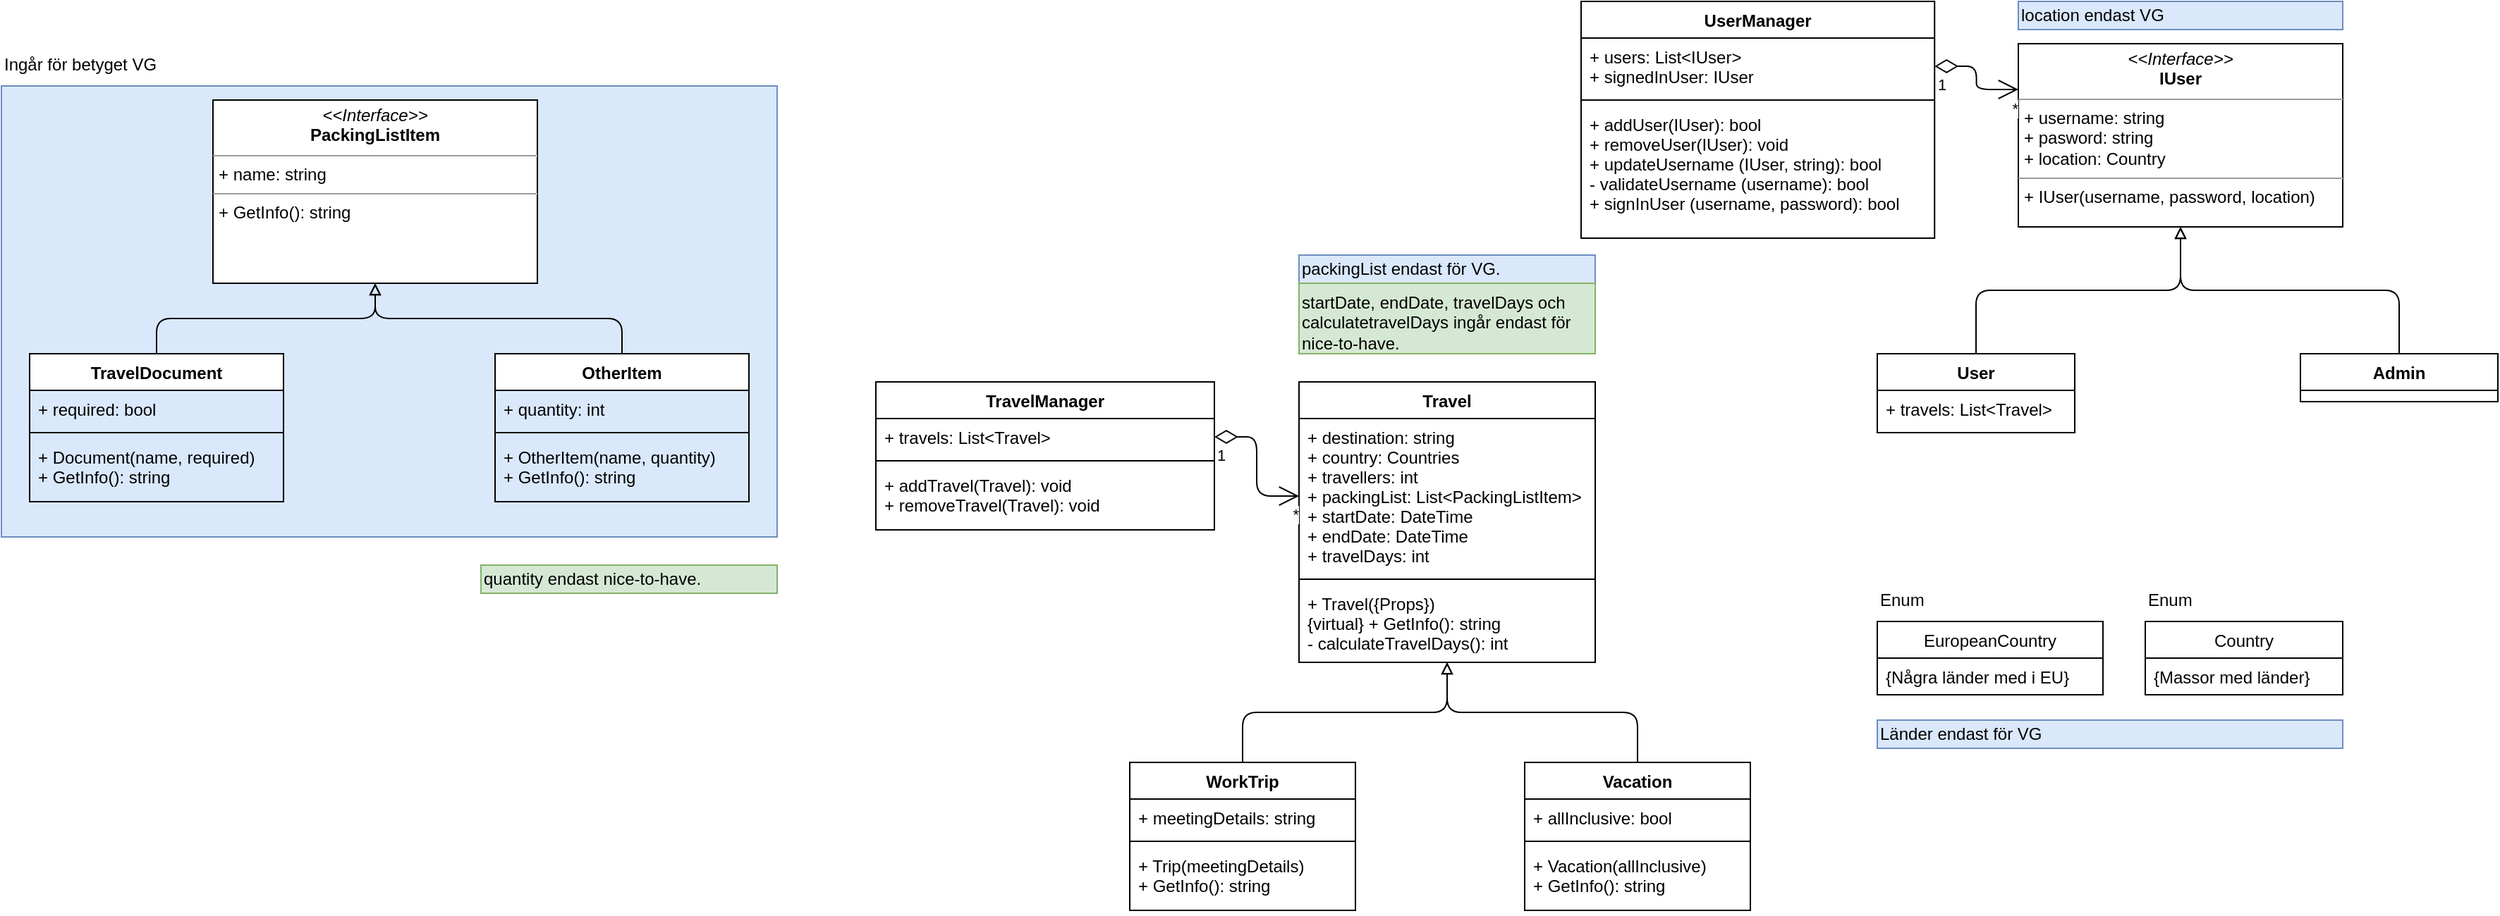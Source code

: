 <mxfile version="22.0.6" type="github">
  <diagram id="C5RBs43oDa-KdzZeNtuy" name="Page-1">
    <mxGraphModel dx="2577" dy="930" grid="1" gridSize="10" guides="1" tooltips="1" connect="1" arrows="1" fold="1" page="1" pageScale="1" pageWidth="827" pageHeight="1169" math="0" shadow="0">
      <root>
        <mxCell id="WIyWlLk6GJQsqaUBKTNV-0" />
        <mxCell id="WIyWlLk6GJQsqaUBKTNV-1" parent="WIyWlLk6GJQsqaUBKTNV-0" />
        <mxCell id="xlBU8newwTKrscxf5Coa-59" value="" style="rounded=0;whiteSpace=wrap;html=1;fillColor=#dae8fc;strokeColor=#6c8ebf;" vertex="1" parent="WIyWlLk6GJQsqaUBKTNV-1">
          <mxGeometry x="-80" y="80" width="550" height="320" as="geometry" />
        </mxCell>
        <mxCell id="xlBU8newwTKrscxf5Coa-60" style="edgeStyle=orthogonalEdgeStyle;rounded=1;sketch=0;orthogonalLoop=1;jettySize=auto;html=1;exitX=0.5;exitY=0;exitDx=0;exitDy=0;entryX=0.5;entryY=1;entryDx=0;entryDy=0;shadow=0;fontColor=#3333FF;endArrow=block;endFill=0;" edge="1" parent="WIyWlLk6GJQsqaUBKTNV-1" source="xlBU8newwTKrscxf5Coa-61" target="xlBU8newwTKrscxf5Coa-70">
          <mxGeometry relative="1" as="geometry" />
        </mxCell>
        <mxCell id="xlBU8newwTKrscxf5Coa-61" value="Vacation" style="swimlane;fontStyle=1;align=center;verticalAlign=top;childLayout=stackLayout;horizontal=1;startSize=26;horizontalStack=0;resizeParent=1;resizeParentMax=0;resizeLast=0;collapsible=1;marginBottom=0;" vertex="1" parent="WIyWlLk6GJQsqaUBKTNV-1">
          <mxGeometry x="1000" y="560" width="160" height="105" as="geometry" />
        </mxCell>
        <mxCell id="xlBU8newwTKrscxf5Coa-62" value="+ allInclusive: bool" style="text;strokeColor=none;fillColor=none;align=left;verticalAlign=top;spacingLeft=4;spacingRight=4;overflow=hidden;rotatable=0;points=[[0,0.5],[1,0.5]];portConstraint=eastwest;" vertex="1" parent="xlBU8newwTKrscxf5Coa-61">
          <mxGeometry y="26" width="160" height="26" as="geometry" />
        </mxCell>
        <mxCell id="xlBU8newwTKrscxf5Coa-63" value="" style="line;strokeWidth=1;fillColor=none;align=left;verticalAlign=middle;spacingTop=-1;spacingLeft=3;spacingRight=3;rotatable=0;labelPosition=right;points=[];portConstraint=eastwest;strokeColor=inherit;" vertex="1" parent="xlBU8newwTKrscxf5Coa-61">
          <mxGeometry y="52" width="160" height="8" as="geometry" />
        </mxCell>
        <mxCell id="xlBU8newwTKrscxf5Coa-64" value="+ Vacation(allInclusive)&#xa;+ GetInfo(): string" style="text;strokeColor=none;fillColor=none;align=left;verticalAlign=top;spacingLeft=4;spacingRight=4;overflow=hidden;rotatable=0;points=[[0,0.5],[1,0.5]];portConstraint=eastwest;" vertex="1" parent="xlBU8newwTKrscxf5Coa-61">
          <mxGeometry y="60" width="160" height="45" as="geometry" />
        </mxCell>
        <mxCell id="xlBU8newwTKrscxf5Coa-65" style="edgeStyle=orthogonalEdgeStyle;rounded=1;sketch=0;orthogonalLoop=1;jettySize=auto;html=1;exitX=0.5;exitY=0;exitDx=0;exitDy=0;entryX=0.5;entryY=1;entryDx=0;entryDy=0;shadow=0;fontColor=#3333FF;endArrow=block;endFill=0;" edge="1" parent="WIyWlLk6GJQsqaUBKTNV-1" source="xlBU8newwTKrscxf5Coa-66" target="xlBU8newwTKrscxf5Coa-70">
          <mxGeometry relative="1" as="geometry" />
        </mxCell>
        <mxCell id="xlBU8newwTKrscxf5Coa-66" value="WorkTrip" style="swimlane;fontStyle=1;align=center;verticalAlign=top;childLayout=stackLayout;horizontal=1;startSize=26;horizontalStack=0;resizeParent=1;resizeParentMax=0;resizeLast=0;collapsible=1;marginBottom=0;" vertex="1" parent="WIyWlLk6GJQsqaUBKTNV-1">
          <mxGeometry x="720" y="560" width="160" height="105" as="geometry" />
        </mxCell>
        <mxCell id="xlBU8newwTKrscxf5Coa-67" value="+ meetingDetails: string" style="text;strokeColor=none;fillColor=none;align=left;verticalAlign=top;spacingLeft=4;spacingRight=4;overflow=hidden;rotatable=0;points=[[0,0.5],[1,0.5]];portConstraint=eastwest;" vertex="1" parent="xlBU8newwTKrscxf5Coa-66">
          <mxGeometry y="26" width="160" height="26" as="geometry" />
        </mxCell>
        <mxCell id="xlBU8newwTKrscxf5Coa-68" value="" style="line;strokeWidth=1;fillColor=none;align=left;verticalAlign=middle;spacingTop=-1;spacingLeft=3;spacingRight=3;rotatable=0;labelPosition=right;points=[];portConstraint=eastwest;strokeColor=inherit;" vertex="1" parent="xlBU8newwTKrscxf5Coa-66">
          <mxGeometry y="52" width="160" height="8" as="geometry" />
        </mxCell>
        <mxCell id="xlBU8newwTKrscxf5Coa-69" value="+ Trip(meetingDetails)&#xa;+ GetInfo(): string" style="text;strokeColor=none;fillColor=none;align=left;verticalAlign=top;spacingLeft=4;spacingRight=4;overflow=hidden;rotatable=0;points=[[0,0.5],[1,0.5]];portConstraint=eastwest;" vertex="1" parent="xlBU8newwTKrscxf5Coa-66">
          <mxGeometry y="60" width="160" height="45" as="geometry" />
        </mxCell>
        <mxCell id="xlBU8newwTKrscxf5Coa-70" value="Travel" style="swimlane;fontStyle=1;align=center;verticalAlign=top;childLayout=stackLayout;horizontal=1;startSize=26;horizontalStack=0;resizeParent=1;resizeParentMax=0;resizeLast=0;collapsible=1;marginBottom=0;" vertex="1" parent="WIyWlLk6GJQsqaUBKTNV-1">
          <mxGeometry x="840" y="290" width="210" height="199" as="geometry" />
        </mxCell>
        <mxCell id="xlBU8newwTKrscxf5Coa-71" value="+ destination: string&#xa;+ country: Countries&#xa;+ travellers: int&#xa;+ packingList: List&lt;PackingListItem&gt;&#xa;+ startDate: DateTime&#xa;+ endDate: DateTime&#xa;+ travelDays: int" style="text;strokeColor=none;fillColor=none;align=left;verticalAlign=top;spacingLeft=4;spacingRight=4;overflow=hidden;rotatable=0;points=[[0,0.5],[1,0.5]];portConstraint=eastwest;" vertex="1" parent="xlBU8newwTKrscxf5Coa-70">
          <mxGeometry y="26" width="210" height="110" as="geometry" />
        </mxCell>
        <mxCell id="xlBU8newwTKrscxf5Coa-72" value="" style="line;strokeWidth=1;fillColor=none;align=left;verticalAlign=middle;spacingTop=-1;spacingLeft=3;spacingRight=3;rotatable=0;labelPosition=right;points=[];portConstraint=eastwest;strokeColor=inherit;" vertex="1" parent="xlBU8newwTKrscxf5Coa-70">
          <mxGeometry y="136" width="210" height="8" as="geometry" />
        </mxCell>
        <mxCell id="xlBU8newwTKrscxf5Coa-73" value="+ Travel({Props})&#xa;{virtual} + GetInfo(): string&#xa;- calculateTravelDays(): int" style="text;strokeColor=none;fillColor=none;align=left;verticalAlign=top;spacingLeft=4;spacingRight=4;overflow=hidden;rotatable=0;points=[[0,0.5],[1,0.5]];portConstraint=eastwest;" vertex="1" parent="xlBU8newwTKrscxf5Coa-70">
          <mxGeometry y="144" width="210" height="55" as="geometry" />
        </mxCell>
        <mxCell id="xlBU8newwTKrscxf5Coa-74" style="edgeStyle=orthogonalEdgeStyle;rounded=1;sketch=0;orthogonalLoop=1;jettySize=auto;html=1;exitX=0.5;exitY=0;exitDx=0;exitDy=0;shadow=0;fontColor=#000000;endArrow=block;endFill=0;entryX=0.5;entryY=1;entryDx=0;entryDy=0;" edge="1" parent="WIyWlLk6GJQsqaUBKTNV-1" source="xlBU8newwTKrscxf5Coa-75" target="xlBU8newwTKrscxf5Coa-113">
          <mxGeometry relative="1" as="geometry">
            <mxPoint x="130" y="480" as="targetPoint" />
          </mxGeometry>
        </mxCell>
        <mxCell id="xlBU8newwTKrscxf5Coa-75" value="TravelDocument" style="swimlane;fontStyle=1;align=center;verticalAlign=top;childLayout=stackLayout;horizontal=1;startSize=26;horizontalStack=0;resizeParent=1;resizeParentMax=0;resizeLast=0;collapsible=1;marginBottom=0;" vertex="1" parent="WIyWlLk6GJQsqaUBKTNV-1">
          <mxGeometry x="-60" y="270" width="180" height="105" as="geometry" />
        </mxCell>
        <mxCell id="xlBU8newwTKrscxf5Coa-76" value="+ required: bool" style="text;strokeColor=none;fillColor=none;align=left;verticalAlign=top;spacingLeft=4;spacingRight=4;overflow=hidden;rotatable=0;points=[[0,0.5],[1,0.5]];portConstraint=eastwest;" vertex="1" parent="xlBU8newwTKrscxf5Coa-75">
          <mxGeometry y="26" width="180" height="26" as="geometry" />
        </mxCell>
        <mxCell id="xlBU8newwTKrscxf5Coa-77" value="" style="line;strokeWidth=1;fillColor=none;align=left;verticalAlign=middle;spacingTop=-1;spacingLeft=3;spacingRight=3;rotatable=0;labelPosition=right;points=[];portConstraint=eastwest;strokeColor=inherit;" vertex="1" parent="xlBU8newwTKrscxf5Coa-75">
          <mxGeometry y="52" width="180" height="8" as="geometry" />
        </mxCell>
        <mxCell id="xlBU8newwTKrscxf5Coa-78" value="+ Document(name, required)&#xa;+ GetInfo(): string" style="text;strokeColor=none;fillColor=none;align=left;verticalAlign=top;spacingLeft=4;spacingRight=4;overflow=hidden;rotatable=0;points=[[0,0.5],[1,0.5]];portConstraint=eastwest;" vertex="1" parent="xlBU8newwTKrscxf5Coa-75">
          <mxGeometry y="60" width="180" height="45" as="geometry" />
        </mxCell>
        <mxCell id="xlBU8newwTKrscxf5Coa-79" value="TravelManager" style="swimlane;fontStyle=1;align=center;verticalAlign=top;childLayout=stackLayout;horizontal=1;startSize=26;horizontalStack=0;resizeParent=1;resizeParentMax=0;resizeLast=0;collapsible=1;marginBottom=0;" vertex="1" parent="WIyWlLk6GJQsqaUBKTNV-1">
          <mxGeometry x="540" y="290" width="240" height="105" as="geometry">
            <mxRectangle x="615.63" y="159" width="120" height="30" as="alternateBounds" />
          </mxGeometry>
        </mxCell>
        <mxCell id="xlBU8newwTKrscxf5Coa-80" value="+ travels: List&lt;Travel&gt;" style="text;strokeColor=none;fillColor=none;align=left;verticalAlign=top;spacingLeft=4;spacingRight=4;overflow=hidden;rotatable=0;points=[[0,0.5],[1,0.5]];portConstraint=eastwest;" vertex="1" parent="xlBU8newwTKrscxf5Coa-79">
          <mxGeometry y="26" width="240" height="26" as="geometry" />
        </mxCell>
        <mxCell id="xlBU8newwTKrscxf5Coa-81" value="" style="line;strokeWidth=1;fillColor=none;align=left;verticalAlign=middle;spacingTop=-1;spacingLeft=3;spacingRight=3;rotatable=0;labelPosition=right;points=[];portConstraint=eastwest;strokeColor=inherit;" vertex="1" parent="xlBU8newwTKrscxf5Coa-79">
          <mxGeometry y="52" width="240" height="8" as="geometry" />
        </mxCell>
        <mxCell id="xlBU8newwTKrscxf5Coa-82" value="+ addTravel(Travel): void&#xa;+ removeTravel(Travel): void" style="text;strokeColor=none;fillColor=none;align=left;verticalAlign=top;spacingLeft=4;spacingRight=4;overflow=hidden;rotatable=0;points=[[0,0.5],[1,0.5]];portConstraint=eastwest;" vertex="1" parent="xlBU8newwTKrscxf5Coa-79">
          <mxGeometry y="60" width="240" height="45" as="geometry" />
        </mxCell>
        <mxCell id="xlBU8newwTKrscxf5Coa-83" value="Ingår för betyget VG" style="text;html=1;strokeColor=none;fillColor=none;align=left;verticalAlign=middle;whiteSpace=wrap;rounded=0;" vertex="1" parent="WIyWlLk6GJQsqaUBKTNV-1">
          <mxGeometry x="-80" y="50" width="160" height="30" as="geometry" />
        </mxCell>
        <mxCell id="xlBU8newwTKrscxf5Coa-84" value="Country" style="swimlane;fontStyle=0;childLayout=stackLayout;horizontal=1;startSize=26;fillColor=none;horizontalStack=0;resizeParent=1;resizeParentMax=0;resizeLast=0;collapsible=1;marginBottom=0;" vertex="1" parent="WIyWlLk6GJQsqaUBKTNV-1">
          <mxGeometry x="1440" y="460" width="140" height="52" as="geometry" />
        </mxCell>
        <mxCell id="xlBU8newwTKrscxf5Coa-85" value="{Massor med länder}" style="text;strokeColor=none;fillColor=none;align=left;verticalAlign=top;spacingLeft=4;spacingRight=4;overflow=hidden;rotatable=0;points=[[0,0.5],[1,0.5]];portConstraint=eastwest;" vertex="1" parent="xlBU8newwTKrscxf5Coa-84">
          <mxGeometry y="26" width="140" height="26" as="geometry" />
        </mxCell>
        <mxCell id="xlBU8newwTKrscxf5Coa-86" value="Enum" style="text;html=1;strokeColor=none;fillColor=none;align=left;verticalAlign=middle;whiteSpace=wrap;rounded=0;" vertex="1" parent="WIyWlLk6GJQsqaUBKTNV-1">
          <mxGeometry x="1440" y="430" width="142.5" height="30" as="geometry" />
        </mxCell>
        <mxCell id="xlBU8newwTKrscxf5Coa-87" style="edgeStyle=orthogonalEdgeStyle;rounded=1;sketch=0;orthogonalLoop=1;jettySize=auto;html=1;exitX=0.5;exitY=0;exitDx=0;exitDy=0;entryX=0.5;entryY=1;entryDx=0;entryDy=0;shadow=0;fontColor=#000000;endArrow=block;endFill=0;" edge="1" parent="WIyWlLk6GJQsqaUBKTNV-1" source="xlBU8newwTKrscxf5Coa-88" target="xlBU8newwTKrscxf5Coa-106">
          <mxGeometry relative="1" as="geometry" />
        </mxCell>
        <mxCell id="xlBU8newwTKrscxf5Coa-88" value="User" style="swimlane;fontStyle=1;align=center;verticalAlign=top;childLayout=stackLayout;horizontal=1;startSize=26;horizontalStack=0;resizeParent=1;resizeParentMax=0;resizeLast=0;collapsible=1;marginBottom=0;" vertex="1" parent="WIyWlLk6GJQsqaUBKTNV-1">
          <mxGeometry x="1250" y="270" width="140" height="56" as="geometry" />
        </mxCell>
        <mxCell id="xlBU8newwTKrscxf5Coa-89" value="+ travels: List&lt;Travel&gt;" style="text;strokeColor=none;fillColor=none;align=left;verticalAlign=top;spacingLeft=4;spacingRight=4;overflow=hidden;rotatable=0;points=[[0,0.5],[1,0.5]];portConstraint=eastwest;" vertex="1" parent="xlBU8newwTKrscxf5Coa-88">
          <mxGeometry y="26" width="140" height="30" as="geometry" />
        </mxCell>
        <mxCell id="xlBU8newwTKrscxf5Coa-90" value="UserManager" style="swimlane;fontStyle=1;align=center;verticalAlign=top;childLayout=stackLayout;horizontal=1;startSize=26;horizontalStack=0;resizeParent=1;resizeParentMax=0;resizeLast=0;collapsible=1;marginBottom=0;" vertex="1" parent="WIyWlLk6GJQsqaUBKTNV-1">
          <mxGeometry x="1040" y="20" width="250.62" height="168" as="geometry" />
        </mxCell>
        <mxCell id="xlBU8newwTKrscxf5Coa-91" value="+ users: List&lt;IUser&gt;&#xa;+ signedInUser: IUser" style="text;strokeColor=none;fillColor=none;align=left;verticalAlign=top;spacingLeft=4;spacingRight=4;overflow=hidden;rotatable=0;points=[[0,0.5],[1,0.5]];portConstraint=eastwest;" vertex="1" parent="xlBU8newwTKrscxf5Coa-90">
          <mxGeometry y="26" width="250.62" height="40" as="geometry" />
        </mxCell>
        <mxCell id="xlBU8newwTKrscxf5Coa-92" value="" style="line;strokeWidth=1;fillColor=none;align=left;verticalAlign=middle;spacingTop=-1;spacingLeft=3;spacingRight=3;rotatable=0;labelPosition=right;points=[];portConstraint=eastwest;strokeColor=inherit;" vertex="1" parent="xlBU8newwTKrscxf5Coa-90">
          <mxGeometry y="66" width="250.62" height="8" as="geometry" />
        </mxCell>
        <mxCell id="xlBU8newwTKrscxf5Coa-93" value="+ addUser(IUser): bool&#xa;+ removeUser(IUser): void&#xa;+ updateUsername (IUser, string): bool&#xa;- validateUsername (username): bool&#xa;+ signInUser (username, password): bool" style="text;strokeColor=none;fillColor=none;align=left;verticalAlign=top;spacingLeft=4;spacingRight=4;overflow=hidden;rotatable=0;points=[[0,0.5],[1,0.5]];portConstraint=eastwest;" vertex="1" parent="xlBU8newwTKrscxf5Coa-90">
          <mxGeometry y="74" width="250.62" height="94" as="geometry" />
        </mxCell>
        <mxCell id="xlBU8newwTKrscxf5Coa-94" value="packingList endast för VG." style="text;html=1;strokeColor=#6c8ebf;fillColor=#dae8fc;align=left;verticalAlign=middle;whiteSpace=wrap;rounded=0;direction=west;flipV=1;flipH=1;" vertex="1" parent="WIyWlLk6GJQsqaUBKTNV-1">
          <mxGeometry x="840" y="200" width="210" height="20" as="geometry" />
        </mxCell>
        <mxCell id="xlBU8newwTKrscxf5Coa-95" value="EuropeanCountry" style="swimlane;fontStyle=0;childLayout=stackLayout;horizontal=1;startSize=26;fillColor=none;horizontalStack=0;resizeParent=1;resizeParentMax=0;resizeLast=0;collapsible=1;marginBottom=0;" vertex="1" parent="WIyWlLk6GJQsqaUBKTNV-1">
          <mxGeometry x="1250" y="460" width="160" height="52" as="geometry" />
        </mxCell>
        <mxCell id="xlBU8newwTKrscxf5Coa-96" value="{Några länder med i EU}" style="text;strokeColor=none;fillColor=none;align=left;verticalAlign=top;spacingLeft=4;spacingRight=4;overflow=hidden;rotatable=0;points=[[0,0.5],[1,0.5]];portConstraint=eastwest;" vertex="1" parent="xlBU8newwTKrscxf5Coa-95">
          <mxGeometry y="26" width="160" height="26" as="geometry" />
        </mxCell>
        <mxCell id="xlBU8newwTKrscxf5Coa-97" value="Enum" style="text;html=1;strokeColor=none;fillColor=none;align=left;verticalAlign=middle;whiteSpace=wrap;rounded=0;" vertex="1" parent="WIyWlLk6GJQsqaUBKTNV-1">
          <mxGeometry x="1250" y="430" width="140" height="30" as="geometry" />
        </mxCell>
        <mxCell id="xlBU8newwTKrscxf5Coa-98" style="edgeStyle=orthogonalEdgeStyle;rounded=1;sketch=0;orthogonalLoop=1;jettySize=auto;html=1;exitX=0.5;exitY=1;exitDx=0;exitDy=0;shadow=0;fontColor=#3333FF;endArrow=block;endFill=1;" edge="1" parent="WIyWlLk6GJQsqaUBKTNV-1">
          <mxGeometry relative="1" as="geometry">
            <mxPoint x="1520" y="460" as="sourcePoint" />
            <mxPoint x="1520" y="460" as="targetPoint" />
          </mxGeometry>
        </mxCell>
        <mxCell id="xlBU8newwTKrscxf5Coa-99" style="edgeStyle=orthogonalEdgeStyle;rounded=1;sketch=0;orthogonalLoop=1;jettySize=auto;html=1;exitX=0.5;exitY=0;exitDx=0;exitDy=0;entryX=0.5;entryY=1;entryDx=0;entryDy=0;shadow=0;fontColor=#000000;endArrow=block;endFill=0;" edge="1" parent="WIyWlLk6GJQsqaUBKTNV-1" source="xlBU8newwTKrscxf5Coa-100" target="xlBU8newwTKrscxf5Coa-113">
          <mxGeometry relative="1" as="geometry">
            <mxPoint x="185.0" y="220" as="targetPoint" />
          </mxGeometry>
        </mxCell>
        <mxCell id="xlBU8newwTKrscxf5Coa-100" value="OtherItem" style="swimlane;fontStyle=1;align=center;verticalAlign=top;childLayout=stackLayout;horizontal=1;startSize=26;horizontalStack=0;resizeParent=1;resizeParentMax=0;resizeLast=0;collapsible=1;marginBottom=0;" vertex="1" parent="WIyWlLk6GJQsqaUBKTNV-1">
          <mxGeometry x="270" y="270" width="180" height="105" as="geometry" />
        </mxCell>
        <mxCell id="xlBU8newwTKrscxf5Coa-101" value="+ quantity: int" style="text;strokeColor=none;fillColor=none;align=left;verticalAlign=top;spacingLeft=4;spacingRight=4;overflow=hidden;rotatable=0;points=[[0,0.5],[1,0.5]];portConstraint=eastwest;" vertex="1" parent="xlBU8newwTKrscxf5Coa-100">
          <mxGeometry y="26" width="180" height="26" as="geometry" />
        </mxCell>
        <mxCell id="xlBU8newwTKrscxf5Coa-102" value="" style="line;strokeWidth=1;fillColor=none;align=left;verticalAlign=middle;spacingTop=-1;spacingLeft=3;spacingRight=3;rotatable=0;labelPosition=right;points=[];portConstraint=eastwest;strokeColor=inherit;" vertex="1" parent="xlBU8newwTKrscxf5Coa-100">
          <mxGeometry y="52" width="180" height="8" as="geometry" />
        </mxCell>
        <mxCell id="xlBU8newwTKrscxf5Coa-103" value="+ OtherItem(name, quantity)&#xa;+ GetInfo(): string" style="text;strokeColor=none;fillColor=none;align=left;verticalAlign=top;spacingLeft=4;spacingRight=4;overflow=hidden;rotatable=0;points=[[0,0.5],[1,0.5]];portConstraint=eastwest;" vertex="1" parent="xlBU8newwTKrscxf5Coa-100">
          <mxGeometry y="60" width="180" height="45" as="geometry" />
        </mxCell>
        <mxCell id="xlBU8newwTKrscxf5Coa-104" style="edgeStyle=orthogonalEdgeStyle;rounded=1;sketch=0;orthogonalLoop=1;jettySize=auto;html=1;exitX=0.5;exitY=0;exitDx=0;exitDy=0;entryX=0.5;entryY=1;entryDx=0;entryDy=0;shadow=0;fontColor=#000000;endArrow=block;endFill=0;" edge="1" parent="WIyWlLk6GJQsqaUBKTNV-1" source="xlBU8newwTKrscxf5Coa-105" target="xlBU8newwTKrscxf5Coa-106">
          <mxGeometry relative="1" as="geometry" />
        </mxCell>
        <mxCell id="xlBU8newwTKrscxf5Coa-105" value="Admin" style="swimlane;fontStyle=1;align=center;verticalAlign=top;childLayout=stackLayout;horizontal=1;startSize=26;horizontalStack=0;resizeParent=1;resizeParentMax=0;resizeLast=0;collapsible=1;marginBottom=0;" vertex="1" parent="WIyWlLk6GJQsqaUBKTNV-1">
          <mxGeometry x="1550" y="270" width="140" height="34" as="geometry" />
        </mxCell>
        <mxCell id="xlBU8newwTKrscxf5Coa-106" value="&lt;p style=&quot;margin:0px;margin-top:4px;text-align:center;&quot;&gt;&lt;i&gt;&amp;lt;&amp;lt;Interface&amp;gt;&amp;gt;&lt;/i&gt;&lt;br&gt;&lt;b&gt;IUser&lt;/b&gt;&lt;/p&gt;&lt;hr size=&quot;1&quot;&gt;&lt;p style=&quot;margin:0px;margin-left:4px;&quot;&gt;+ username: string&lt;br&gt;+ pasword: string&lt;/p&gt;&lt;p style=&quot;margin:0px;margin-left:4px;&quot;&gt;+ location: Country&lt;/p&gt;&lt;hr size=&quot;1&quot;&gt;&lt;p style=&quot;margin:0px;margin-left:4px;&quot;&gt;+ IUser(username, password, location)&lt;br&gt;&lt;/p&gt;" style="verticalAlign=top;align=left;overflow=fill;fontSize=12;fontFamily=Helvetica;html=1;fontColor=#000000;" vertex="1" parent="WIyWlLk6GJQsqaUBKTNV-1">
          <mxGeometry x="1350" y="50" width="230" height="130" as="geometry" />
        </mxCell>
        <mxCell id="xlBU8newwTKrscxf5Coa-107" value="Relation" style="endArrow=open;html=1;endSize=12;startArrow=diamondThin;startSize=14;startFill=0;edgeStyle=orthogonalEdgeStyle;rounded=1;shadow=0;sketch=0;fontColor=none;exitX=1;exitY=0.5;exitDx=0;exitDy=0;entryX=0;entryY=0.5;entryDx=0;entryDy=0;noLabel=1;labelBackgroundColor=default;" edge="1" parent="WIyWlLk6GJQsqaUBKTNV-1" source="xlBU8newwTKrscxf5Coa-80" target="xlBU8newwTKrscxf5Coa-71">
          <mxGeometry relative="1" as="geometry">
            <mxPoint x="710" y="410" as="sourcePoint" />
            <mxPoint x="760" y="400" as="targetPoint" />
          </mxGeometry>
        </mxCell>
        <mxCell id="xlBU8newwTKrscxf5Coa-108" value="1" style="edgeLabel;resizable=0;html=1;align=left;verticalAlign=top;fontColor=#000000;" connectable="0" vertex="1" parent="xlBU8newwTKrscxf5Coa-107">
          <mxGeometry x="-1" relative="1" as="geometry" />
        </mxCell>
        <mxCell id="xlBU8newwTKrscxf5Coa-109" value="*" style="edgeLabel;resizable=0;html=1;align=right;verticalAlign=top;fontColor=#000000;" connectable="0" vertex="1" parent="xlBU8newwTKrscxf5Coa-107">
          <mxGeometry x="1" relative="1" as="geometry" />
        </mxCell>
        <mxCell id="xlBU8newwTKrscxf5Coa-110" value="" style="endArrow=open;html=1;endSize=12;startArrow=diamondThin;startSize=14;startFill=0;edgeStyle=orthogonalEdgeStyle;rounded=1;shadow=0;labelBackgroundColor=default;sketch=0;fontColor=none;exitX=1;exitY=0.5;exitDx=0;exitDy=0;entryX=0;entryY=0.25;entryDx=0;entryDy=0;" edge="1" parent="WIyWlLk6GJQsqaUBKTNV-1" source="xlBU8newwTKrscxf5Coa-91" target="xlBU8newwTKrscxf5Coa-106">
          <mxGeometry relative="1" as="geometry">
            <mxPoint x="1150" y="160" as="sourcePoint" />
            <mxPoint x="1310" y="160" as="targetPoint" />
          </mxGeometry>
        </mxCell>
        <mxCell id="xlBU8newwTKrscxf5Coa-111" value="1" style="edgeLabel;resizable=0;html=1;align=left;verticalAlign=top;fontColor=none;" connectable="0" vertex="1" parent="xlBU8newwTKrscxf5Coa-110">
          <mxGeometry x="-1" relative="1" as="geometry" />
        </mxCell>
        <mxCell id="xlBU8newwTKrscxf5Coa-112" value="*" style="edgeLabel;resizable=0;html=1;align=right;verticalAlign=top;fontColor=none;" connectable="0" vertex="1" parent="xlBU8newwTKrscxf5Coa-110">
          <mxGeometry x="1" relative="1" as="geometry" />
        </mxCell>
        <mxCell id="xlBU8newwTKrscxf5Coa-113" value="&lt;p style=&quot;margin:0px;margin-top:4px;text-align:center;&quot;&gt;&lt;i&gt;&amp;lt;&amp;lt;Interface&amp;gt;&amp;gt;&lt;/i&gt;&lt;br&gt;&lt;b&gt;PackingListItem&lt;/b&gt;&lt;/p&gt;&lt;hr size=&quot;1&quot;&gt;&lt;p style=&quot;margin:0px;margin-left:4px;&quot;&gt;+ name: string&lt;br&gt;&lt;/p&gt;&lt;hr size=&quot;1&quot;&gt;&lt;p style=&quot;margin:0px;margin-left:4px;&quot;&gt;+ GetInfo(): string&lt;br&gt;&lt;/p&gt;" style="verticalAlign=top;align=left;overflow=fill;fontSize=12;fontFamily=Helvetica;html=1;fontColor=#000000;" vertex="1" parent="WIyWlLk6GJQsqaUBKTNV-1">
          <mxGeometry x="70" y="90" width="230" height="130" as="geometry" />
        </mxCell>
        <mxCell id="xlBU8newwTKrscxf5Coa-114" value="quantity endast nice-to-have." style="text;html=1;strokeColor=#82b366;fillColor=#d5e8d4;align=left;verticalAlign=middle;whiteSpace=wrap;rounded=0;direction=west;flipV=1;flipH=1;" vertex="1" parent="WIyWlLk6GJQsqaUBKTNV-1">
          <mxGeometry x="260" y="420" width="210" height="20" as="geometry" />
        </mxCell>
        <mxCell id="xlBU8newwTKrscxf5Coa-115" value="startDate, endDate, travelDays och calculatetravelDays ingår endast för nice-to-have." style="text;whiteSpace=wrap;html=1;fillColor=#d5e8d4;strokeColor=#82b366;" vertex="1" parent="WIyWlLk6GJQsqaUBKTNV-1">
          <mxGeometry x="840" y="220" width="210" height="50" as="geometry" />
        </mxCell>
        <mxCell id="xlBU8newwTKrscxf5Coa-116" value="Länder endast för VG" style="text;html=1;strokeColor=#6c8ebf;fillColor=#dae8fc;align=left;verticalAlign=middle;whiteSpace=wrap;rounded=0;direction=west;flipV=1;flipH=1;" vertex="1" parent="WIyWlLk6GJQsqaUBKTNV-1">
          <mxGeometry x="1250" y="530" width="330" height="20" as="geometry" />
        </mxCell>
        <mxCell id="xlBU8newwTKrscxf5Coa-117" value="location endast VG" style="text;html=1;strokeColor=#6c8ebf;fillColor=#dae8fc;align=left;verticalAlign=middle;whiteSpace=wrap;rounded=0;direction=west;flipV=1;flipH=1;" vertex="1" parent="WIyWlLk6GJQsqaUBKTNV-1">
          <mxGeometry x="1350" y="20" width="230" height="20" as="geometry" />
        </mxCell>
      </root>
    </mxGraphModel>
  </diagram>
</mxfile>
